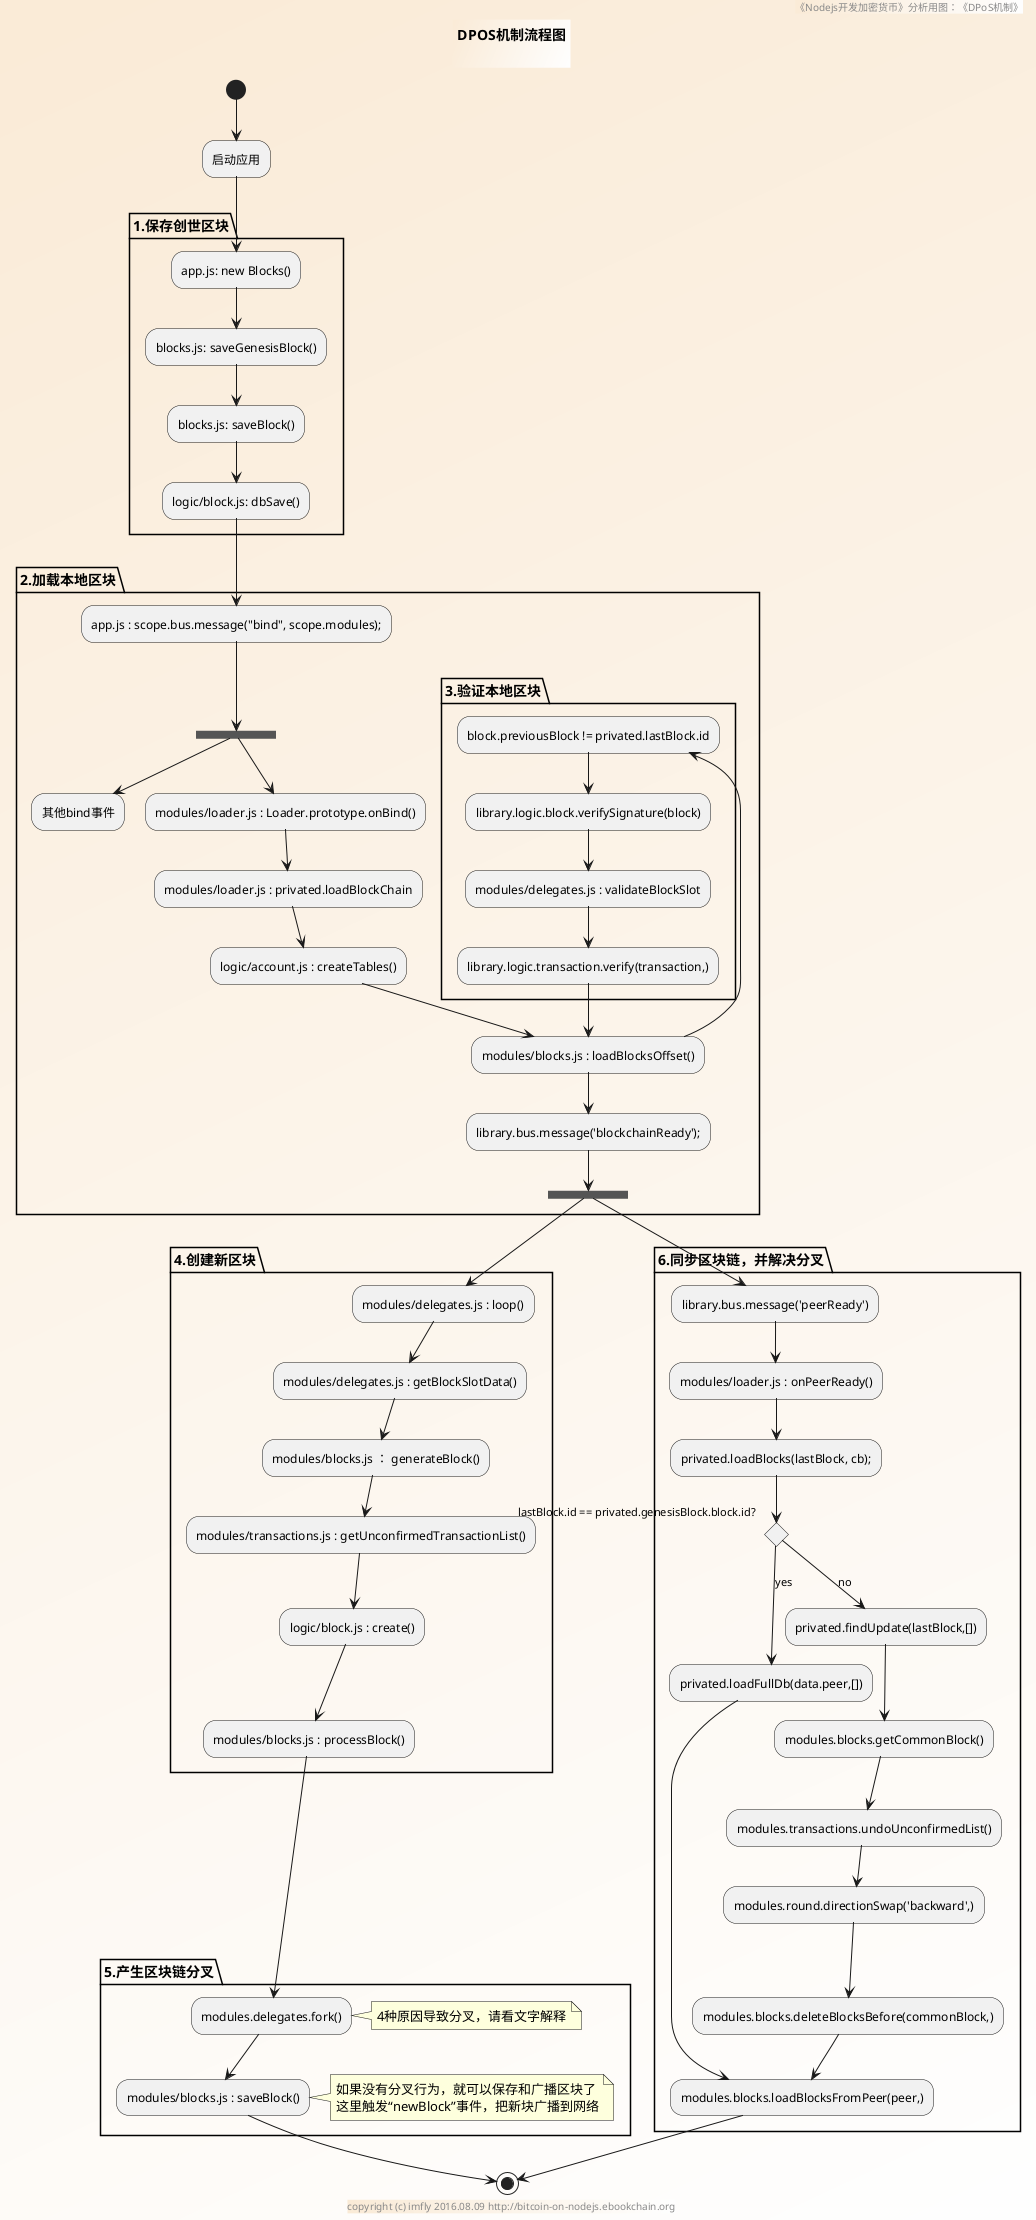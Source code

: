 @startuml ../../../styles/images/modules/dpos/dpos-activity.png
skinparam BorderColor #blue\9932CC
skinparam backgroundcolor AntiqueWhite/white

title
DPOS机制流程图

end title

footer copyright (c) imfly 2016.08.09 http://bitcoin-on-nodejs.ebookchain.org
header 《Nodejs开发加密货币》分析用图：《DPoS机制》

(*) --> 启动应用

partition "1.保存创世区块" {
  --> app.js: new Blocks()
  --> blocks.js: saveGenesisBlock()
  --> blocks.js: saveBlock()
  --> logic/block.js: dbSave()
}

partition "2.加载本地区块" {
  --> app.js : scope.bus.message("bind", scope.modules);
  --> ==bind==
  --> "其他bind事件"
  ==bind== --> modules/loader.js : Loader.prototype.onBind()
  --> modules/loader.js : privated.loadBlockChain
  --> logic/account.js : createTables()
  --> "modules/blocks.js : loadBlocksOffset()" as loadBlocksOffset
  partition "3.验证本地区块" {
    --> block.previousBlock != privated.lastBlock.id
    --> library.logic.block.verifySignature(block)
    --> modules/delegates.js : validateBlockSlot
    --> library.logic.transaction.verify(transaction,)
    --> loadBlocksOffset
  }
  --> library.bus.message('blockchainReady');
  --> ==blockchainReady==
}

partition "4.创建新区块" {
  --> modules/delegates.js : loop()
  --> modules/delegates.js : getBlockSlotData()
  --> modules/blocks.js ： generateBlock()
  --> modules/transactions.js : getUnconfirmedTransactionList()
  --> logic/block.js : create()
  --> modules/blocks.js : processBlock()
}

partition "5.产生区块链分叉" {
  --> modules.delegates.fork()
  note right: 4种原因导致分叉，请看文字解释
  --> modules/blocks.js : saveBlock()
  note right
  如果没有分叉行为，就可以保存和广播区块了
  这里触发“newBlock”事件，把新块广播到网络
  end note
}

--> (*)

partition "6.同步区块链，并解决分叉" {
  ==blockchainReady== --> library.bus.message('peerReady')
  --> modules/loader.js : onPeerReady()
  --> privated.loadBlocks(lastBlock, cb);
  if lastBlock.id == privated.genesisBlock.block.id? then
  --> [yes] privated.loadFullDb(data.peer,[])
  --> "modules.blocks.loadBlocksFromPeer(peer,)" as loadBlocksFromPeer
  else
  --> [no] privated.findUpdate(lastBlock,[])
  endif
  --> modules.blocks.getCommonBlock()
  --> modules.transactions.undoUnconfirmedList()
  --> modules.round.directionSwap('backward',)
  --> modules.blocks.deleteBlocksBefore(commonBlock,)
  --> loadBlocksFromPeer
}

--> (*)
@enduml
